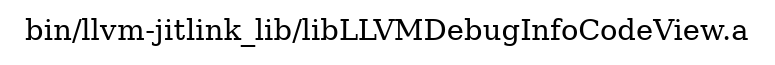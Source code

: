 digraph "bin/llvm-jitlink_lib/libLLVMDebugInfoCodeView.a" {
	label="bin/llvm-jitlink_lib/libLLVMDebugInfoCodeView.a";
	rankdir=LR;

}
